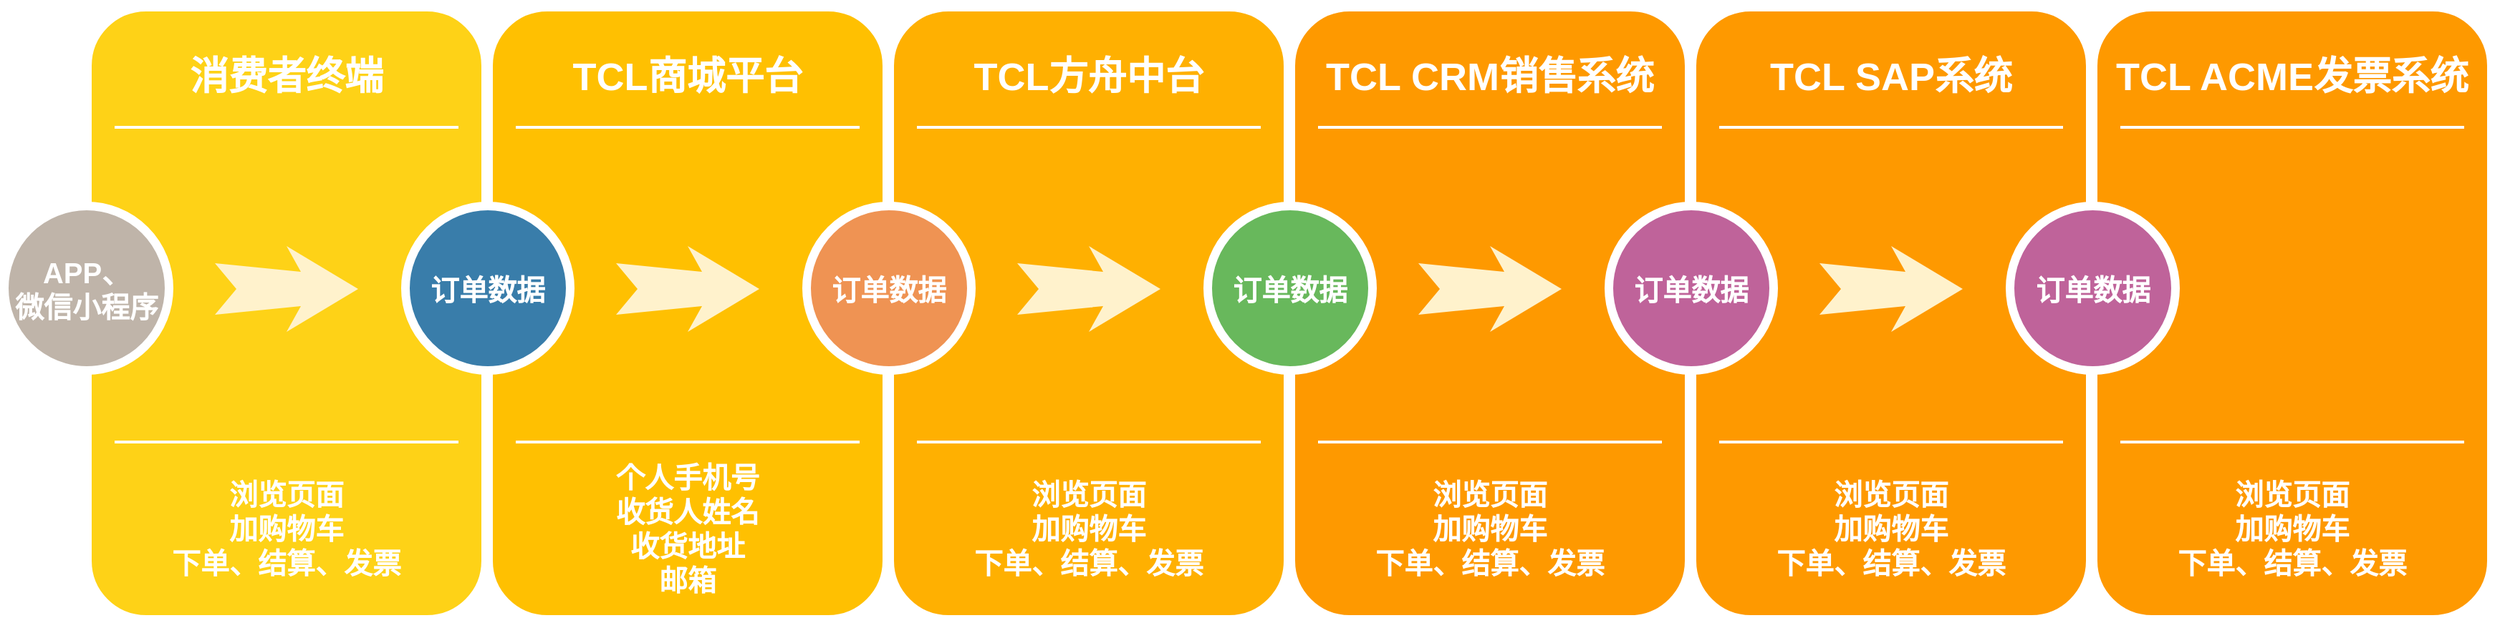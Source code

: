 <mxfile version="15.7.4" type="github" pages="4">
  <diagram name="Page-1" id="12e1b939-464a-85fe-373e-61e167be1490">
    <mxGraphModel dx="1422" dy="705" grid="1" gridSize="10" guides="1" tooltips="1" connect="1" arrows="1" fold="1" page="1" pageScale="1.5" pageWidth="1169" pageHeight="826" background="none" math="0" shadow="0">
      <root>
        <mxCell id="0" />
        <mxCell id="1" parent="0" />
        <mxCell id="60da8b9f42644d3a-2" value="" style="whiteSpace=wrap;html=1;rounded=1;shadow=0;strokeWidth=8;fontSize=20;align=center;fillColor=#FED217;strokeColor=#FFFFFF;" parent="1" vertex="1">
          <mxGeometry x="65" y="90" width="280" height="430" as="geometry" />
        </mxCell>
        <mxCell id="60da8b9f42644d3a-3" value="消费者终端" style="text;html=1;strokeColor=none;fillColor=none;align=center;verticalAlign=middle;whiteSpace=wrap;rounded=0;shadow=0;fontSize=27;fontColor=#FFFFFF;fontStyle=1" parent="1" vertex="1">
          <mxGeometry x="65" y="110" width="280" height="60" as="geometry" />
        </mxCell>
        <mxCell id="60da8b9f42644d3a-4" value="浏览页面&lt;div style=&quot;font-size: 20px&quot;&gt;加购物车&lt;/div&gt;&lt;div style=&quot;font-size: 20px&quot;&gt;下单、结算、发票&lt;/div&gt;" style="text;html=1;strokeColor=none;fillColor=none;align=center;verticalAlign=middle;whiteSpace=wrap;rounded=0;shadow=0;fontSize=20;fontColor=#FFFFFF;fontStyle=1" parent="1" vertex="1">
          <mxGeometry x="65" y="410" width="280" height="90" as="geometry" />
        </mxCell>
        <mxCell id="60da8b9f42644d3a-6" value="" style="line;strokeWidth=2;html=1;rounded=0;shadow=0;fontSize=27;align=center;fillColor=none;strokeColor=#FFFFFF;" parent="1" vertex="1">
          <mxGeometry x="85" y="170" width="240" height="10" as="geometry" />
        </mxCell>
        <mxCell id="60da8b9f42644d3a-7" value="" style="line;strokeWidth=2;html=1;rounded=0;shadow=0;fontSize=27;align=center;fillColor=none;strokeColor=#FFFFFF;" parent="1" vertex="1">
          <mxGeometry x="85" y="390" width="240" height="10" as="geometry" />
        </mxCell>
        <mxCell id="60da8b9f42644d3a-8" value="APP、&lt;br style=&quot;font-size: 20px&quot;&gt;微信小程序" style="ellipse;whiteSpace=wrap;html=1;rounded=0;shadow=0;strokeWidth=6;fontSize=20;align=center;fillColor=#BFB4A9;strokeColor=#FFFFFF;fontColor=#FFFFFF;fontStyle=1" parent="1" vertex="1">
          <mxGeometry x="8" y="230" width="115" height="115" as="geometry" />
        </mxCell>
        <mxCell id="60da8b9f42644d3a-9" value="" style="html=1;shadow=0;dashed=0;align=center;verticalAlign=middle;shape=mxgraph.arrows2.stylisedArrow;dy=0.6;dx=40;notch=15;feather=0.4;rounded=0;strokeWidth=1;fontSize=27;strokeColor=none;fillColor=#fff2cc;" parent="1" vertex="1">
          <mxGeometry x="155" y="258" width="100" height="60" as="geometry" />
        </mxCell>
        <mxCell id="60da8b9f42644d3a-17" value="" style="whiteSpace=wrap;html=1;rounded=1;shadow=0;strokeWidth=8;fontSize=20;align=center;fillColor=#FFC001;strokeColor=#FFFFFF;" parent="1" vertex="1">
          <mxGeometry x="345" y="90" width="280" height="430" as="geometry" />
        </mxCell>
        <mxCell id="60da8b9f42644d3a-18" value="TCL商城平台" style="text;html=1;strokeColor=none;fillColor=none;align=center;verticalAlign=middle;whiteSpace=wrap;rounded=0;shadow=0;fontSize=27;fontColor=#FFFFFF;fontStyle=1" parent="1" vertex="1">
          <mxGeometry x="345" y="110" width="280" height="60" as="geometry" />
        </mxCell>
        <mxCell id="60da8b9f42644d3a-19" value="&lt;span style=&quot;font-size: 20px&quot;&gt;&lt;b&gt;个人手机号&lt;br&gt;收货人姓名&lt;br&gt;收货地址&lt;br&gt;邮箱&lt;br&gt;&lt;/b&gt;&lt;/span&gt;" style="text;html=1;strokeColor=none;fillColor=none;align=center;verticalAlign=middle;whiteSpace=wrap;rounded=0;shadow=0;fontSize=14;fontColor=#FFFFFF;" parent="1" vertex="1">
          <mxGeometry x="345" y="410" width="280" height="90" as="geometry" />
        </mxCell>
        <mxCell id="60da8b9f42644d3a-20" value="" style="line;strokeWidth=2;html=1;rounded=0;shadow=0;fontSize=27;align=center;fillColor=none;strokeColor=#FFFFFF;" parent="1" vertex="1">
          <mxGeometry x="365" y="170" width="240" height="10" as="geometry" />
        </mxCell>
        <mxCell id="60da8b9f42644d3a-21" value="" style="line;strokeWidth=2;html=1;rounded=0;shadow=0;fontSize=27;align=center;fillColor=none;strokeColor=#FFFFFF;" parent="1" vertex="1">
          <mxGeometry x="365" y="390" width="240" height="10" as="geometry" />
        </mxCell>
        <mxCell id="60da8b9f42644d3a-22" value="&lt;span style=&quot;font-size: 20px&quot;&gt;&lt;b&gt;订单数据&lt;/b&gt;&lt;/span&gt;" style="ellipse;whiteSpace=wrap;html=1;rounded=0;shadow=0;strokeWidth=6;fontSize=14;align=center;fillColor=#397DAA;strokeColor=#FFFFFF;fontColor=#FFFFFF;" parent="1" vertex="1">
          <mxGeometry x="288" y="230" width="115" height="115" as="geometry" />
        </mxCell>
        <mxCell id="60da8b9f42644d3a-23" value="" style="html=1;shadow=0;dashed=0;align=center;verticalAlign=middle;shape=mxgraph.arrows2.stylisedArrow;dy=0.6;dx=40;notch=15;feather=0.4;rounded=0;strokeWidth=1;fontSize=27;strokeColor=none;fillColor=#fff2cc;" parent="1" vertex="1">
          <mxGeometry x="435" y="258" width="100" height="60" as="geometry" />
        </mxCell>
        <mxCell id="60da8b9f42644d3a-24" value="" style="whiteSpace=wrap;html=1;rounded=1;shadow=0;strokeWidth=8;fontSize=20;align=center;fillColor=#FFB001;strokeColor=#FFFFFF;" parent="1" vertex="1">
          <mxGeometry x="625" y="90" width="280" height="430" as="geometry" />
        </mxCell>
        <mxCell id="60da8b9f42644d3a-25" value="TCL方舟中台" style="text;html=1;strokeColor=none;fillColor=none;align=center;verticalAlign=middle;whiteSpace=wrap;rounded=0;shadow=0;fontSize=27;fontColor=#FFFFFF;fontStyle=1" parent="1" vertex="1">
          <mxGeometry x="625" y="110" width="280" height="60" as="geometry" />
        </mxCell>
        <mxCell id="60da8b9f42644d3a-26" value="&lt;span style=&quot;font-size: 20px ; font-weight: 700&quot;&gt;浏览页面&lt;/span&gt;&lt;div style=&quot;font-size: 20px ; font-weight: 700&quot;&gt;加购物车&lt;/div&gt;&lt;div style=&quot;font-size: 20px ; font-weight: 700&quot;&gt;下单、结算、发票&lt;/div&gt;" style="text;html=1;strokeColor=none;fillColor=none;align=center;verticalAlign=middle;whiteSpace=wrap;rounded=0;shadow=0;fontSize=14;fontColor=#FFFFFF;" parent="1" vertex="1">
          <mxGeometry x="625" y="410" width="280" height="90" as="geometry" />
        </mxCell>
        <mxCell id="60da8b9f42644d3a-27" value="" style="line;strokeWidth=2;html=1;rounded=0;shadow=0;fontSize=27;align=center;fillColor=none;strokeColor=#FFFFFF;" parent="1" vertex="1">
          <mxGeometry x="645" y="170" width="240" height="10" as="geometry" />
        </mxCell>
        <mxCell id="60da8b9f42644d3a-28" value="" style="line;strokeWidth=2;html=1;rounded=0;shadow=0;fontSize=27;align=center;fillColor=none;strokeColor=#FFFFFF;" parent="1" vertex="1">
          <mxGeometry x="645" y="390" width="240" height="10" as="geometry" />
        </mxCell>
        <mxCell id="60da8b9f42644d3a-29" value="&lt;b style=&quot;font-size: 20px&quot;&gt;订单数据&lt;/b&gt;" style="ellipse;whiteSpace=wrap;html=1;rounded=0;shadow=0;strokeWidth=6;fontSize=14;align=center;fillColor=#EF9353;strokeColor=#FFFFFF;fontColor=#FFFFFF;" parent="1" vertex="1">
          <mxGeometry x="568" y="230" width="115" height="115" as="geometry" />
        </mxCell>
        <mxCell id="60da8b9f42644d3a-30" value="" style="html=1;shadow=0;dashed=0;align=center;verticalAlign=middle;shape=mxgraph.arrows2.stylisedArrow;dy=0.6;dx=40;notch=15;feather=0.4;rounded=0;strokeWidth=1;fontSize=27;strokeColor=none;fillColor=#fff2cc;" parent="1" vertex="1">
          <mxGeometry x="715" y="258" width="100" height="60" as="geometry" />
        </mxCell>
        <mxCell id="60da8b9f42644d3a-31" value="" style="whiteSpace=wrap;html=1;rounded=1;shadow=0;strokeWidth=8;fontSize=20;align=center;fillColor=#FE9900;strokeColor=#FFFFFF;" parent="1" vertex="1">
          <mxGeometry x="905" y="90" width="280" height="430" as="geometry" />
        </mxCell>
        <mxCell id="60da8b9f42644d3a-32" value="TCL CRM销售系统" style="text;html=1;strokeColor=none;fillColor=none;align=center;verticalAlign=middle;whiteSpace=wrap;rounded=0;shadow=0;fontSize=27;fontColor=#FFFFFF;fontStyle=1" parent="1" vertex="1">
          <mxGeometry x="905" y="110" width="280" height="60" as="geometry" />
        </mxCell>
        <mxCell id="60da8b9f42644d3a-33" value="&lt;span style=&quot;font-size: 20px ; font-weight: 700&quot;&gt;浏览页面&lt;/span&gt;&lt;div style=&quot;font-size: 20px ; font-weight: 700&quot;&gt;加购物车&lt;/div&gt;&lt;div style=&quot;font-size: 20px ; font-weight: 700&quot;&gt;下单、结算、发票&lt;/div&gt;" style="text;html=1;strokeColor=none;fillColor=none;align=center;verticalAlign=middle;whiteSpace=wrap;rounded=0;shadow=0;fontSize=14;fontColor=#FFFFFF;" parent="1" vertex="1">
          <mxGeometry x="905" y="410" width="280" height="90" as="geometry" />
        </mxCell>
        <mxCell id="60da8b9f42644d3a-34" value="" style="line;strokeWidth=2;html=1;rounded=0;shadow=0;fontSize=27;align=center;fillColor=none;strokeColor=#FFFFFF;" parent="1" vertex="1">
          <mxGeometry x="925" y="170" width="240" height="10" as="geometry" />
        </mxCell>
        <mxCell id="60da8b9f42644d3a-35" value="" style="line;strokeWidth=2;html=1;rounded=0;shadow=0;fontSize=27;align=center;fillColor=none;strokeColor=#FFFFFF;" parent="1" vertex="1">
          <mxGeometry x="925" y="390" width="240" height="10" as="geometry" />
        </mxCell>
        <mxCell id="60da8b9f42644d3a-36" value="&lt;b style=&quot;font-size: 20px&quot;&gt;订单数据&lt;/b&gt;" style="ellipse;whiteSpace=wrap;html=1;rounded=0;shadow=0;strokeWidth=6;fontSize=14;align=center;fillColor=#68B85C;strokeColor=#FFFFFF;fontColor=#FFFFFF;" parent="1" vertex="1">
          <mxGeometry x="848" y="230" width="115" height="115" as="geometry" />
        </mxCell>
        <mxCell id="60da8b9f42644d3a-37" value="" style="html=1;shadow=0;dashed=0;align=center;verticalAlign=middle;shape=mxgraph.arrows2.stylisedArrow;dy=0.6;dx=40;notch=15;feather=0.4;rounded=0;strokeWidth=1;fontSize=27;strokeColor=none;fillColor=#fff2cc;" parent="1" vertex="1">
          <mxGeometry x="995" y="258" width="100" height="60" as="geometry" />
        </mxCell>
        <mxCell id="5H6u6VppD-pFI-PKJdRa-6" value="" style="whiteSpace=wrap;html=1;rounded=1;shadow=0;strokeWidth=8;fontSize=20;align=center;fillColor=#FE9900;strokeColor=#FFFFFF;" parent="1" vertex="1">
          <mxGeometry x="1185" y="90" width="280" height="430" as="geometry" />
        </mxCell>
        <mxCell id="5H6u6VppD-pFI-PKJdRa-7" value="TCL SAP系统" style="text;html=1;strokeColor=none;fillColor=none;align=center;verticalAlign=middle;whiteSpace=wrap;rounded=0;shadow=0;fontSize=27;fontColor=#FFFFFF;fontStyle=1" parent="1" vertex="1">
          <mxGeometry x="1185" y="110" width="280" height="60" as="geometry" />
        </mxCell>
        <mxCell id="5H6u6VppD-pFI-PKJdRa-8" value="&lt;span style=&quot;font-size: 20px ; font-weight: 700&quot;&gt;浏览页面&lt;/span&gt;&lt;div style=&quot;font-size: 20px ; font-weight: 700&quot;&gt;加购物车&lt;/div&gt;&lt;div style=&quot;font-size: 20px ; font-weight: 700&quot;&gt;下单、结算、发票&lt;/div&gt;" style="text;html=1;strokeColor=none;fillColor=none;align=center;verticalAlign=middle;whiteSpace=wrap;rounded=0;shadow=0;fontSize=14;fontColor=#FFFFFF;" parent="1" vertex="1">
          <mxGeometry x="1185" y="410" width="280" height="90" as="geometry" />
        </mxCell>
        <mxCell id="5H6u6VppD-pFI-PKJdRa-9" value="" style="line;strokeWidth=2;html=1;rounded=0;shadow=0;fontSize=27;align=center;fillColor=none;strokeColor=#FFFFFF;" parent="1" vertex="1">
          <mxGeometry x="1205" y="170" width="240" height="10" as="geometry" />
        </mxCell>
        <mxCell id="5H6u6VppD-pFI-PKJdRa-10" value="" style="line;strokeWidth=2;html=1;rounded=0;shadow=0;fontSize=27;align=center;fillColor=none;strokeColor=#FFFFFF;" parent="1" vertex="1">
          <mxGeometry x="1205" y="390" width="240" height="10" as="geometry" />
        </mxCell>
        <mxCell id="5H6u6VppD-pFI-PKJdRa-11" value="" style="html=1;shadow=0;dashed=0;align=center;verticalAlign=middle;shape=mxgraph.arrows2.stylisedArrow;dy=0.6;dx=40;notch=15;feather=0.4;rounded=0;strokeWidth=1;fontSize=27;strokeColor=none;fillColor=#fff2cc;" parent="1" vertex="1">
          <mxGeometry x="1275" y="258" width="100" height="60" as="geometry" />
        </mxCell>
        <mxCell id="60da8b9f42644d3a-38" value="&lt;b style=&quot;font-size: 20px&quot;&gt;订单数据&lt;/b&gt;" style="ellipse;whiteSpace=wrap;html=1;rounded=0;shadow=0;strokeWidth=6;fontSize=14;align=center;fillColor=#BF639A;strokeColor=#FFFFFF;fontColor=#FFFFFF;" parent="1" vertex="1">
          <mxGeometry x="1128" y="230" width="115" height="115" as="geometry" />
        </mxCell>
        <mxCell id="5H6u6VppD-pFI-PKJdRa-13" value="" style="whiteSpace=wrap;html=1;rounded=1;shadow=0;strokeWidth=8;fontSize=20;align=center;fillColor=#FE9900;strokeColor=#FFFFFF;" parent="1" vertex="1">
          <mxGeometry x="1465" y="90" width="280" height="430" as="geometry" />
        </mxCell>
        <mxCell id="5H6u6VppD-pFI-PKJdRa-14" value="TCL ACME发票系统" style="text;html=1;strokeColor=none;fillColor=none;align=center;verticalAlign=middle;whiteSpace=wrap;rounded=0;shadow=0;fontSize=27;fontColor=#FFFFFF;fontStyle=1" parent="1" vertex="1">
          <mxGeometry x="1465" y="110" width="280" height="60" as="geometry" />
        </mxCell>
        <mxCell id="5H6u6VppD-pFI-PKJdRa-15" value="&lt;span style=&quot;font-size: 20px ; font-weight: 700&quot;&gt;浏览页面&lt;/span&gt;&lt;div style=&quot;font-size: 20px ; font-weight: 700&quot;&gt;加购物车&lt;/div&gt;&lt;div style=&quot;font-size: 20px ; font-weight: 700&quot;&gt;下单、结算、发票&lt;/div&gt;" style="text;html=1;strokeColor=none;fillColor=none;align=center;verticalAlign=middle;whiteSpace=wrap;rounded=0;shadow=0;fontSize=14;fontColor=#FFFFFF;" parent="1" vertex="1">
          <mxGeometry x="1465" y="410" width="280" height="90" as="geometry" />
        </mxCell>
        <mxCell id="5H6u6VppD-pFI-PKJdRa-16" value="" style="line;strokeWidth=2;html=1;rounded=0;shadow=0;fontSize=27;align=center;fillColor=none;strokeColor=#FFFFFF;" parent="1" vertex="1">
          <mxGeometry x="1485" y="170" width="240" height="10" as="geometry" />
        </mxCell>
        <mxCell id="5H6u6VppD-pFI-PKJdRa-17" value="" style="line;strokeWidth=2;html=1;rounded=0;shadow=0;fontSize=27;align=center;fillColor=none;strokeColor=#FFFFFF;" parent="1" vertex="1">
          <mxGeometry x="1485" y="390" width="240" height="10" as="geometry" />
        </mxCell>
        <mxCell id="5H6u6VppD-pFI-PKJdRa-12" value="&lt;b style=&quot;font-size: 20px&quot;&gt;订单数据&lt;/b&gt;" style="ellipse;whiteSpace=wrap;html=1;rounded=0;shadow=0;strokeWidth=6;fontSize=14;align=center;fillColor=#BF639A;strokeColor=#FFFFFF;fontColor=#FFFFFF;" parent="1" vertex="1">
          <mxGeometry x="1408" y="230" width="115.5" height="115" as="geometry" />
        </mxCell>
      </root>
    </mxGraphModel>
  </diagram>
  <diagram id="lnjSVuXio5rkpdUZqMze" name="线上ERP-官网、开单">
    <mxGraphModel dx="1422" dy="705" grid="1" gridSize="10" guides="1" tooltips="1" connect="1" arrows="1" fold="1" page="1" pageScale="1" pageWidth="2339" pageHeight="3300" math="0" shadow="0">
      <root>
        <mxCell id="UyVEhWV0Ns6B0jWs4XKX-0" />
        <mxCell id="UyVEhWV0Ns6B0jWs4XKX-1" parent="UyVEhWV0Ns6B0jWs4XKX-0" />
        <mxCell id="qTQWNZpA5t58XKGIrSBr-0" value="" style="rounded=0;whiteSpace=wrap;html=1;fontSize=20;dashed=1;align=left;" parent="UyVEhWV0Ns6B0jWs4XKX-1" vertex="1">
          <mxGeometry x="520.5" y="680" width="249.5" height="440" as="geometry" />
        </mxCell>
        <mxCell id="qTQWNZpA5t58XKGIrSBr-1" value="" style="rounded=0;whiteSpace=wrap;html=1;fontSize=20;dashed=1;" parent="UyVEhWV0Ns6B0jWs4XKX-1" vertex="1">
          <mxGeometry x="100" y="720" width="210" height="340" as="geometry" />
        </mxCell>
        <mxCell id="qTQWNZpA5t58XKGIrSBr-2" value="PC" style="rounded=1;whiteSpace=wrap;html=1;dashed=1;dashPattern=1 1;fontSize=20;" parent="UyVEhWV0Ns6B0jWs4XKX-1" vertex="1">
          <mxGeometry x="155" y="770" width="120" height="60" as="geometry" />
        </mxCell>
        <mxCell id="qTQWNZpA5t58XKGIrSBr-3" value="H5" style="rounded=1;whiteSpace=wrap;html=1;dashed=1;dashPattern=1 1;fontSize=20;" parent="UyVEhWV0Ns6B0jWs4XKX-1" vertex="1">
          <mxGeometry x="155" y="950" width="120" height="60" as="geometry" />
        </mxCell>
        <mxCell id="qTQWNZpA5t58XKGIrSBr-4" value="TCL商城平台" style="rounded=1;whiteSpace=wrap;html=1;dashed=1;dashPattern=1 1;fontSize=20;" parent="UyVEhWV0Ns6B0jWs4XKX-1" vertex="1">
          <mxGeometry x="595" y="719" width="120" height="60" as="geometry" />
        </mxCell>
        <mxCell id="qTQWNZpA5t58XKGIrSBr-6" value="酷友NC销售系统" style="rounded=1;whiteSpace=wrap;html=1;dashed=1;dashPattern=1 1;fontSize=20;" parent="UyVEhWV0Ns6B0jWs4XKX-1" vertex="1">
          <mxGeometry x="595" y="819" width="120" height="60" as="geometry" />
        </mxCell>
        <mxCell id="qTQWNZpA5t58XKGIrSBr-7" value="SAP系统" style="rounded=1;whiteSpace=wrap;html=1;dashed=1;dashPattern=1 1;fontSize=20;" parent="UyVEhWV0Ns6B0jWs4XKX-1" vertex="1">
          <mxGeometry x="595" y="919" width="120" height="60" as="geometry" />
        </mxCell>
        <mxCell id="qTQWNZpA5t58XKGIrSBr-8" value="NC-DBI发票系统" style="rounded=1;whiteSpace=wrap;html=1;dashed=1;dashPattern=1 1;fontSize=20;" parent="UyVEhWV0Ns6B0jWs4XKX-1" vertex="1">
          <mxGeometry x="595" y="1019" width="120" height="60" as="geometry" />
        </mxCell>
        <mxCell id="qTQWNZpA5t58XKGIrSBr-9" value="" style="endArrow=classic;html=1;fontSize=20;" parent="UyVEhWV0Ns6B0jWs4XKX-1" edge="1">
          <mxGeometry width="50" height="50" relative="1" as="geometry">
            <mxPoint x="310" y="890" as="sourcePoint" />
            <mxPoint x="520" y="890" as="targetPoint" />
          </mxGeometry>
        </mxCell>
        <mxCell id="qTQWNZpA5t58XKGIrSBr-10" value="&lt;font style=&quot;font-size: 16px&quot;&gt;个人手机号&lt;br&gt;收货人姓名&lt;br&gt;收货地址&lt;br&gt;邮箱&lt;br&gt;发票信息&lt;br&gt;&lt;/font&gt;" style="edgeLabel;html=1;align=center;verticalAlign=middle;resizable=0;points=[];fontSize=20;" parent="qTQWNZpA5t58XKGIrSBr-9" vertex="1" connectable="0">
          <mxGeometry x="0.282" y="-5" relative="1" as="geometry">
            <mxPoint x="-34" y="-85" as="offset" />
          </mxGeometry>
        </mxCell>
        <mxCell id="qTQWNZpA5t58XKGIrSBr-11" value="SPD物流系统" style="rounded=1;whiteSpace=wrap;html=1;dashed=1;dashPattern=1 1;fontSize=20;" parent="UyVEhWV0Ns6B0jWs4XKX-1" vertex="1">
          <mxGeometry x="940" y="870" width="120" height="60" as="geometry" />
        </mxCell>
        <mxCell id="qTQWNZpA5t58XKGIrSBr-12" value="TCL财务共享资金系统" style="rounded=1;whiteSpace=wrap;html=1;dashed=1;dashPattern=1 1;fontSize=20;" parent="UyVEhWV0Ns6B0jWs4XKX-1" vertex="1">
          <mxGeometry x="1080.75" y="470" width="120" height="60" as="geometry" />
        </mxCell>
        <mxCell id="qTQWNZpA5t58XKGIrSBr-13" value="" style="endArrow=classic;html=1;fontSize=20;exitX=0.997;exitY=0.077;exitDx=0;exitDy=0;exitPerimeter=0;entryX=0;entryY=0.5;entryDx=0;entryDy=0;" parent="UyVEhWV0Ns6B0jWs4XKX-1" target="qTQWNZpA5t58XKGIrSBr-12" edge="1">
          <mxGeometry width="50" height="50" relative="1" as="geometry">
            <mxPoint x="900.001" y="499.88" as="sourcePoint" />
            <mxPoint x="1210.75" y="581" as="targetPoint" />
          </mxGeometry>
        </mxCell>
        <mxCell id="qTQWNZpA5t58XKGIrSBr-14" value="银行卡-资金分佣" style="edgeLabel;html=1;align=center;verticalAlign=middle;resizable=0;points=[];fontSize=20;" parent="qTQWNZpA5t58XKGIrSBr-13" vertex="1" connectable="0">
          <mxGeometry x="-0.307" y="-2" relative="1" as="geometry">
            <mxPoint x="25" y="-21" as="offset" />
          </mxGeometry>
        </mxCell>
        <mxCell id="qTQWNZpA5t58XKGIrSBr-15" value="" style="endArrow=classic;html=1;fontSize=20;exitX=1;exitY=0.5;exitDx=0;exitDy=0;entryX=0;entryY=0.5;entryDx=0;entryDy=0;" parent="UyVEhWV0Ns6B0jWs4XKX-1" source="qTQWNZpA5t58XKGIrSBr-0" target="qTQWNZpA5t58XKGIrSBr-11" edge="1">
          <mxGeometry width="50" height="50" relative="1" as="geometry">
            <mxPoint x="900" y="850" as="sourcePoint" />
            <mxPoint x="950" y="800" as="targetPoint" />
          </mxGeometry>
        </mxCell>
        <mxCell id="qTQWNZpA5t58XKGIrSBr-16" value="订单物流送货" style="edgeLabel;html=1;align=center;verticalAlign=middle;resizable=0;points=[];fontSize=20;" parent="qTQWNZpA5t58XKGIrSBr-15" vertex="1" connectable="0">
          <mxGeometry x="0.127" y="3" relative="1" as="geometry">
            <mxPoint x="-17" y="-17" as="offset" />
          </mxGeometry>
        </mxCell>
        <mxCell id="qTQWNZpA5t58XKGIrSBr-17" value="订单&lt;br&gt;&lt;br&gt;发票&lt;br&gt;&lt;br&gt;资金" style="text;html=1;strokeColor=none;fillColor=none;align=center;verticalAlign=middle;whiteSpace=wrap;rounded=0;dashed=1;dashPattern=1 1;fontSize=20;" parent="UyVEhWV0Ns6B0jWs4XKX-1" vertex="1">
          <mxGeometry x="528" y="680" width="40" height="480" as="geometry" />
        </mxCell>
        <mxCell id="qTQWNZpA5t58XKGIrSBr-18" value="消费者终端" style="text;html=1;strokeColor=none;fillColor=none;align=center;verticalAlign=middle;whiteSpace=wrap;rounded=0;dashed=1;dashPattern=1 1;fontSize=20;" parent="UyVEhWV0Ns6B0jWs4XKX-1" vertex="1">
          <mxGeometry x="100" y="730" width="40" height="330" as="geometry" />
        </mxCell>
      </root>
    </mxGraphModel>
  </diagram>
  <diagram name="线下ERP（thome）" id="hYF_OZrIGDoJHSAcwRBI">
    <mxGraphModel dx="1422" dy="705" grid="1" gridSize="10" guides="1" tooltips="1" connect="1" arrows="1" fold="1" page="1" pageScale="1" pageWidth="2339" pageHeight="3300" math="0" shadow="0">
      <root>
        <mxCell id="2Hiko30GWigl3INK3mEs-0" />
        <mxCell id="2Hiko30GWigl3INK3mEs-1" parent="2Hiko30GWigl3INK3mEs-0" />
        <mxCell id="2Hiko30GWigl3INK3mEs-2" value="" style="rounded=0;whiteSpace=wrap;html=1;fontSize=20;dashed=1;align=left;" parent="2Hiko30GWigl3INK3mEs-1" vertex="1">
          <mxGeometry x="520.5" y="670" width="249.5" height="500" as="geometry" />
        </mxCell>
        <mxCell id="2Hiko30GWigl3INK3mEs-3" value="" style="rounded=0;whiteSpace=wrap;html=1;fontSize=20;dashed=1;" parent="2Hiko30GWigl3INK3mEs-1" vertex="1">
          <mxGeometry x="100" y="720" width="210" height="340" as="geometry" />
        </mxCell>
        <mxCell id="2Hiko30GWigl3INK3mEs-4" value="APP" style="rounded=1;whiteSpace=wrap;html=1;dashed=1;dashPattern=1 1;fontSize=20;" parent="2Hiko30GWigl3INK3mEs-1" vertex="1">
          <mxGeometry x="155" y="770" width="120" height="60" as="geometry" />
        </mxCell>
        <mxCell id="2Hiko30GWigl3INK3mEs-5" value="微信小程序" style="rounded=1;whiteSpace=wrap;html=1;dashed=1;dashPattern=1 1;fontSize=20;" parent="2Hiko30GWigl3INK3mEs-1" vertex="1">
          <mxGeometry x="155" y="950" width="120" height="60" as="geometry" />
        </mxCell>
        <mxCell id="2Hiko30GWigl3INK3mEs-6" value="TCL商城平台" style="rounded=1;whiteSpace=wrap;html=1;dashed=1;dashPattern=1 1;fontSize=20;" parent="2Hiko30GWigl3INK3mEs-1" vertex="1">
          <mxGeometry x="595" y="680" width="120" height="60" as="geometry" />
        </mxCell>
        <mxCell id="2Hiko30GWigl3INK3mEs-7" value="TCL方舟中台" style="rounded=1;whiteSpace=wrap;html=1;dashed=1;dashPattern=1 1;fontSize=20;" parent="2Hiko30GWigl3INK3mEs-1" vertex="1">
          <mxGeometry x="595" y="790" width="120" height="60" as="geometry" />
        </mxCell>
        <mxCell id="2Hiko30GWigl3INK3mEs-8" value="CRM销售系统" style="rounded=1;whiteSpace=wrap;html=1;dashed=1;dashPattern=1 1;fontSize=20;" parent="2Hiko30GWigl3INK3mEs-1" vertex="1">
          <mxGeometry x="595" y="890" width="120" height="60" as="geometry" />
        </mxCell>
        <mxCell id="2Hiko30GWigl3INK3mEs-9" value="SAP系统" style="rounded=1;whiteSpace=wrap;html=1;dashed=1;dashPattern=1 1;fontSize=20;" parent="2Hiko30GWigl3INK3mEs-1" vertex="1">
          <mxGeometry x="595" y="990" width="120" height="60" as="geometry" />
        </mxCell>
        <mxCell id="2Hiko30GWigl3INK3mEs-10" value="ACME发票系统" style="rounded=1;whiteSpace=wrap;html=1;dashed=1;dashPattern=1 1;fontSize=20;" parent="2Hiko30GWigl3INK3mEs-1" vertex="1">
          <mxGeometry x="595" y="1090" width="120" height="60" as="geometry" />
        </mxCell>
        <mxCell id="2Hiko30GWigl3INK3mEs-11" value="" style="endArrow=classic;html=1;fontSize=20;" parent="2Hiko30GWigl3INK3mEs-1" edge="1">
          <mxGeometry width="50" height="50" relative="1" as="geometry">
            <mxPoint x="310" y="890" as="sourcePoint" />
            <mxPoint x="520" y="890" as="targetPoint" />
          </mxGeometry>
        </mxCell>
        <mxCell id="2Hiko30GWigl3INK3mEs-12" value="&lt;font style=&quot;font-size: 16px&quot;&gt;个人手机号&lt;br&gt;收货人姓名&lt;br&gt;收货地址&lt;br&gt;邮箱&lt;br&gt;企业发票信息&lt;br&gt;银行卡信息&lt;br&gt;&lt;/font&gt;" style="edgeLabel;html=1;align=center;verticalAlign=middle;resizable=0;points=[];fontSize=20;" parent="2Hiko30GWigl3INK3mEs-11" vertex="1" connectable="0">
          <mxGeometry x="0.282" y="-5" relative="1" as="geometry">
            <mxPoint x="-34" y="-85" as="offset" />
          </mxGeometry>
        </mxCell>
        <mxCell id="2Hiko30GWigl3INK3mEs-13" value="SPD物流系统" style="rounded=1;whiteSpace=wrap;html=1;dashed=1;dashPattern=1 1;fontSize=20;" parent="2Hiko30GWigl3INK3mEs-1" vertex="1">
          <mxGeometry x="940" y="890" width="120" height="60" as="geometry" />
        </mxCell>
        <mxCell id="2Hiko30GWigl3INK3mEs-14" value="TCL财务共享资金系统" style="rounded=1;whiteSpace=wrap;html=1;dashed=1;dashPattern=1 1;fontSize=20;" parent="2Hiko30GWigl3INK3mEs-1" vertex="1">
          <mxGeometry x="940" y="680" width="120" height="60" as="geometry" />
        </mxCell>
        <mxCell id="2Hiko30GWigl3INK3mEs-15" value="" style="endArrow=classic;html=1;fontSize=20;exitX=0.997;exitY=0.077;exitDx=0;exitDy=0;exitPerimeter=0;entryX=0;entryY=0.5;entryDx=0;entryDy=0;" parent="2Hiko30GWigl3INK3mEs-1" source="2Hiko30GWigl3INK3mEs-2" target="2Hiko30GWigl3INK3mEs-14" edge="1">
          <mxGeometry width="50" height="50" relative="1" as="geometry">
            <mxPoint x="1030" y="845" as="sourcePoint" />
            <mxPoint x="1080" y="795" as="targetPoint" />
          </mxGeometry>
        </mxCell>
        <mxCell id="2Hiko30GWigl3INK3mEs-16" value="银行卡-资金分佣" style="edgeLabel;html=1;align=center;verticalAlign=middle;resizable=0;points=[];fontSize=20;" parent="2Hiko30GWigl3INK3mEs-15" vertex="1" connectable="0">
          <mxGeometry x="-0.307" y="-2" relative="1" as="geometry">
            <mxPoint x="25" y="-21" as="offset" />
          </mxGeometry>
        </mxCell>
        <mxCell id="2Hiko30GWigl3INK3mEs-17" value="" style="endArrow=classic;html=1;fontSize=20;exitX=1;exitY=0.5;exitDx=0;exitDy=0;entryX=0;entryY=0.5;entryDx=0;entryDy=0;" parent="2Hiko30GWigl3INK3mEs-1" source="2Hiko30GWigl3INK3mEs-2" target="2Hiko30GWigl3INK3mEs-13" edge="1">
          <mxGeometry width="50" height="50" relative="1" as="geometry">
            <mxPoint x="900" y="850" as="sourcePoint" />
            <mxPoint x="950" y="800" as="targetPoint" />
          </mxGeometry>
        </mxCell>
        <mxCell id="2Hiko30GWigl3INK3mEs-18" value="订单物流送货" style="edgeLabel;html=1;align=center;verticalAlign=middle;resizable=0;points=[];fontSize=20;" parent="2Hiko30GWigl3INK3mEs-17" vertex="1" connectable="0">
          <mxGeometry x="0.127" y="3" relative="1" as="geometry">
            <mxPoint x="-17" y="-17" as="offset" />
          </mxGeometry>
        </mxCell>
        <mxCell id="2Hiko30GWigl3INK3mEs-19" value="订单&lt;br&gt;&lt;br&gt;发票&lt;br&gt;&lt;br&gt;资金" style="text;html=1;strokeColor=none;fillColor=none;align=center;verticalAlign=middle;whiteSpace=wrap;rounded=0;dashed=1;dashPattern=1 1;fontSize=20;" parent="2Hiko30GWigl3INK3mEs-1" vertex="1">
          <mxGeometry x="528" y="680" width="40" height="480" as="geometry" />
        </mxCell>
        <mxCell id="2Hiko30GWigl3INK3mEs-20" value="消费者终端" style="text;html=1;strokeColor=none;fillColor=none;align=center;verticalAlign=middle;whiteSpace=wrap;rounded=0;dashed=1;dashPattern=1 1;fontSize=20;" parent="2Hiko30GWigl3INK3mEs-1" vertex="1">
          <mxGeometry x="100" y="730" width="40" height="330" as="geometry" />
        </mxCell>
      </root>
    </mxGraphModel>
  </diagram>
  <diagram name="线下ERP（T云店）" id="Chbc93hgZMe4z6HWfP9j">
    <mxGraphModel dx="1422" dy="705" grid="1" gridSize="10" guides="1" tooltips="1" connect="1" arrows="1" fold="1" page="1" pageScale="1" pageWidth="2339" pageHeight="3300" math="0" shadow="0">
      <root>
        <mxCell id="ehSCNVyYdlLbw6pKrrpE-0" />
        <mxCell id="ehSCNVyYdlLbw6pKrrpE-1" parent="ehSCNVyYdlLbw6pKrrpE-0" />
        <mxCell id="ehSCNVyYdlLbw6pKrrpE-2" value="" style="rounded=0;whiteSpace=wrap;html=1;fontSize=20;dashed=1;align=left;" vertex="1" parent="ehSCNVyYdlLbw6pKrrpE-1">
          <mxGeometry x="520.5" y="670" width="249.5" height="500" as="geometry" />
        </mxCell>
        <mxCell id="ehSCNVyYdlLbw6pKrrpE-3" value="" style="rounded=0;whiteSpace=wrap;html=1;fontSize=20;dashed=1;" vertex="1" parent="ehSCNVyYdlLbw6pKrrpE-1">
          <mxGeometry x="100" y="720" width="210" height="340" as="geometry" />
        </mxCell>
        <mxCell id="ehSCNVyYdlLbw6pKrrpE-4" value="APP" style="rounded=1;whiteSpace=wrap;html=1;dashed=1;dashPattern=1 1;fontSize=20;" vertex="1" parent="ehSCNVyYdlLbw6pKrrpE-1">
          <mxGeometry x="155" y="770" width="120" height="60" as="geometry" />
        </mxCell>
        <mxCell id="ehSCNVyYdlLbw6pKrrpE-5" value="微信小程序" style="rounded=1;whiteSpace=wrap;html=1;dashed=1;dashPattern=1 1;fontSize=20;" vertex="1" parent="ehSCNVyYdlLbw6pKrrpE-1">
          <mxGeometry x="155" y="950" width="120" height="60" as="geometry" />
        </mxCell>
        <mxCell id="ehSCNVyYdlLbw6pKrrpE-6" value="TCL商城平台" style="rounded=1;whiteSpace=wrap;html=1;dashed=1;dashPattern=1 1;fontSize=20;" vertex="1" parent="ehSCNVyYdlLbw6pKrrpE-1">
          <mxGeometry x="595" y="680" width="120" height="60" as="geometry" />
        </mxCell>
        <mxCell id="ehSCNVyYdlLbw6pKrrpE-7" value="TCL方舟中台" style="rounded=1;whiteSpace=wrap;html=1;dashed=1;dashPattern=1 1;fontSize=20;" vertex="1" parent="ehSCNVyYdlLbw6pKrrpE-1">
          <mxGeometry x="595" y="790" width="120" height="60" as="geometry" />
        </mxCell>
        <mxCell id="ehSCNVyYdlLbw6pKrrpE-8" value="CRM销售系统" style="rounded=1;whiteSpace=wrap;html=1;dashed=1;dashPattern=1 1;fontSize=20;" vertex="1" parent="ehSCNVyYdlLbw6pKrrpE-1">
          <mxGeometry x="595" y="890" width="120" height="60" as="geometry" />
        </mxCell>
        <mxCell id="ehSCNVyYdlLbw6pKrrpE-9" value="SAP系统" style="rounded=1;whiteSpace=wrap;html=1;dashed=1;dashPattern=1 1;fontSize=20;" vertex="1" parent="ehSCNVyYdlLbw6pKrrpE-1">
          <mxGeometry x="595" y="990" width="120" height="60" as="geometry" />
        </mxCell>
        <mxCell id="ehSCNVyYdlLbw6pKrrpE-10" value="ACME发票系统" style="rounded=1;whiteSpace=wrap;html=1;dashed=1;dashPattern=1 1;fontSize=20;" vertex="1" parent="ehSCNVyYdlLbw6pKrrpE-1">
          <mxGeometry x="595" y="1090" width="120" height="60" as="geometry" />
        </mxCell>
        <mxCell id="ehSCNVyYdlLbw6pKrrpE-11" value="" style="endArrow=classic;html=1;fontSize=20;" edge="1" parent="ehSCNVyYdlLbw6pKrrpE-1">
          <mxGeometry width="50" height="50" relative="1" as="geometry">
            <mxPoint x="310" y="890" as="sourcePoint" />
            <mxPoint x="520" y="890" as="targetPoint" />
          </mxGeometry>
        </mxCell>
        <mxCell id="ehSCNVyYdlLbw6pKrrpE-12" value="&lt;font style=&quot;font-size: 16px&quot;&gt;个人手机号&lt;br&gt;收货人姓名&lt;br&gt;收货地址&lt;br&gt;邮箱&lt;br&gt;企业发票信息&lt;br&gt;银行卡信息&lt;br&gt;&lt;/font&gt;" style="edgeLabel;html=1;align=center;verticalAlign=middle;resizable=0;points=[];fontSize=20;" vertex="1" connectable="0" parent="ehSCNVyYdlLbw6pKrrpE-11">
          <mxGeometry x="0.282" y="-5" relative="1" as="geometry">
            <mxPoint x="-34" y="-85" as="offset" />
          </mxGeometry>
        </mxCell>
        <mxCell id="ehSCNVyYdlLbw6pKrrpE-13" value="SPD物流系统" style="rounded=1;whiteSpace=wrap;html=1;dashed=1;dashPattern=1 1;fontSize=20;" vertex="1" parent="ehSCNVyYdlLbw6pKrrpE-1">
          <mxGeometry x="940" y="890" width="120" height="60" as="geometry" />
        </mxCell>
        <mxCell id="ehSCNVyYdlLbw6pKrrpE-14" value="微信-电商收付通" style="rounded=1;whiteSpace=wrap;html=1;dashed=1;dashPattern=1 1;fontSize=20;" vertex="1" parent="ehSCNVyYdlLbw6pKrrpE-1">
          <mxGeometry x="940" y="680" width="120" height="60" as="geometry" />
        </mxCell>
        <mxCell id="ehSCNVyYdlLbw6pKrrpE-15" value="" style="endArrow=classic;html=1;fontSize=20;exitX=0.997;exitY=0.077;exitDx=0;exitDy=0;exitPerimeter=0;entryX=0;entryY=0.5;entryDx=0;entryDy=0;" edge="1" parent="ehSCNVyYdlLbw6pKrrpE-1" source="ehSCNVyYdlLbw6pKrrpE-2" target="ehSCNVyYdlLbw6pKrrpE-14">
          <mxGeometry width="50" height="50" relative="1" as="geometry">
            <mxPoint x="1030" y="845" as="sourcePoint" />
            <mxPoint x="1080" y="795" as="targetPoint" />
          </mxGeometry>
        </mxCell>
        <mxCell id="ehSCNVyYdlLbw6pKrrpE-16" value="银行卡-资金分账" style="edgeLabel;html=1;align=center;verticalAlign=middle;resizable=0;points=[];fontSize=20;" vertex="1" connectable="0" parent="ehSCNVyYdlLbw6pKrrpE-15">
          <mxGeometry x="-0.307" y="-2" relative="1" as="geometry">
            <mxPoint x="25" y="-21" as="offset" />
          </mxGeometry>
        </mxCell>
        <mxCell id="ehSCNVyYdlLbw6pKrrpE-17" value="" style="endArrow=classic;html=1;fontSize=20;exitX=1;exitY=0.5;exitDx=0;exitDy=0;entryX=0;entryY=0.5;entryDx=0;entryDy=0;" edge="1" parent="ehSCNVyYdlLbw6pKrrpE-1" source="ehSCNVyYdlLbw6pKrrpE-2" target="ehSCNVyYdlLbw6pKrrpE-13">
          <mxGeometry width="50" height="50" relative="1" as="geometry">
            <mxPoint x="900" y="850" as="sourcePoint" />
            <mxPoint x="950" y="800" as="targetPoint" />
          </mxGeometry>
        </mxCell>
        <mxCell id="ehSCNVyYdlLbw6pKrrpE-18" value="订单物流送货" style="edgeLabel;html=1;align=center;verticalAlign=middle;resizable=0;points=[];fontSize=20;" vertex="1" connectable="0" parent="ehSCNVyYdlLbw6pKrrpE-17">
          <mxGeometry x="0.127" y="3" relative="1" as="geometry">
            <mxPoint x="-17" y="-17" as="offset" />
          </mxGeometry>
        </mxCell>
        <mxCell id="ehSCNVyYdlLbw6pKrrpE-19" value="订单&lt;br&gt;&lt;br&gt;发票&lt;br&gt;&lt;br&gt;资金" style="text;html=1;strokeColor=none;fillColor=none;align=center;verticalAlign=middle;whiteSpace=wrap;rounded=0;dashed=1;dashPattern=1 1;fontSize=20;" vertex="1" parent="ehSCNVyYdlLbw6pKrrpE-1">
          <mxGeometry x="528" y="680" width="40" height="480" as="geometry" />
        </mxCell>
        <mxCell id="ehSCNVyYdlLbw6pKrrpE-20" value="消费者终端" style="text;html=1;strokeColor=none;fillColor=none;align=center;verticalAlign=middle;whiteSpace=wrap;rounded=0;dashed=1;dashPattern=1 1;fontSize=20;" vertex="1" parent="ehSCNVyYdlLbw6pKrrpE-1">
          <mxGeometry x="100" y="730" width="40" height="330" as="geometry" />
        </mxCell>
      </root>
    </mxGraphModel>
  </diagram>
</mxfile>
